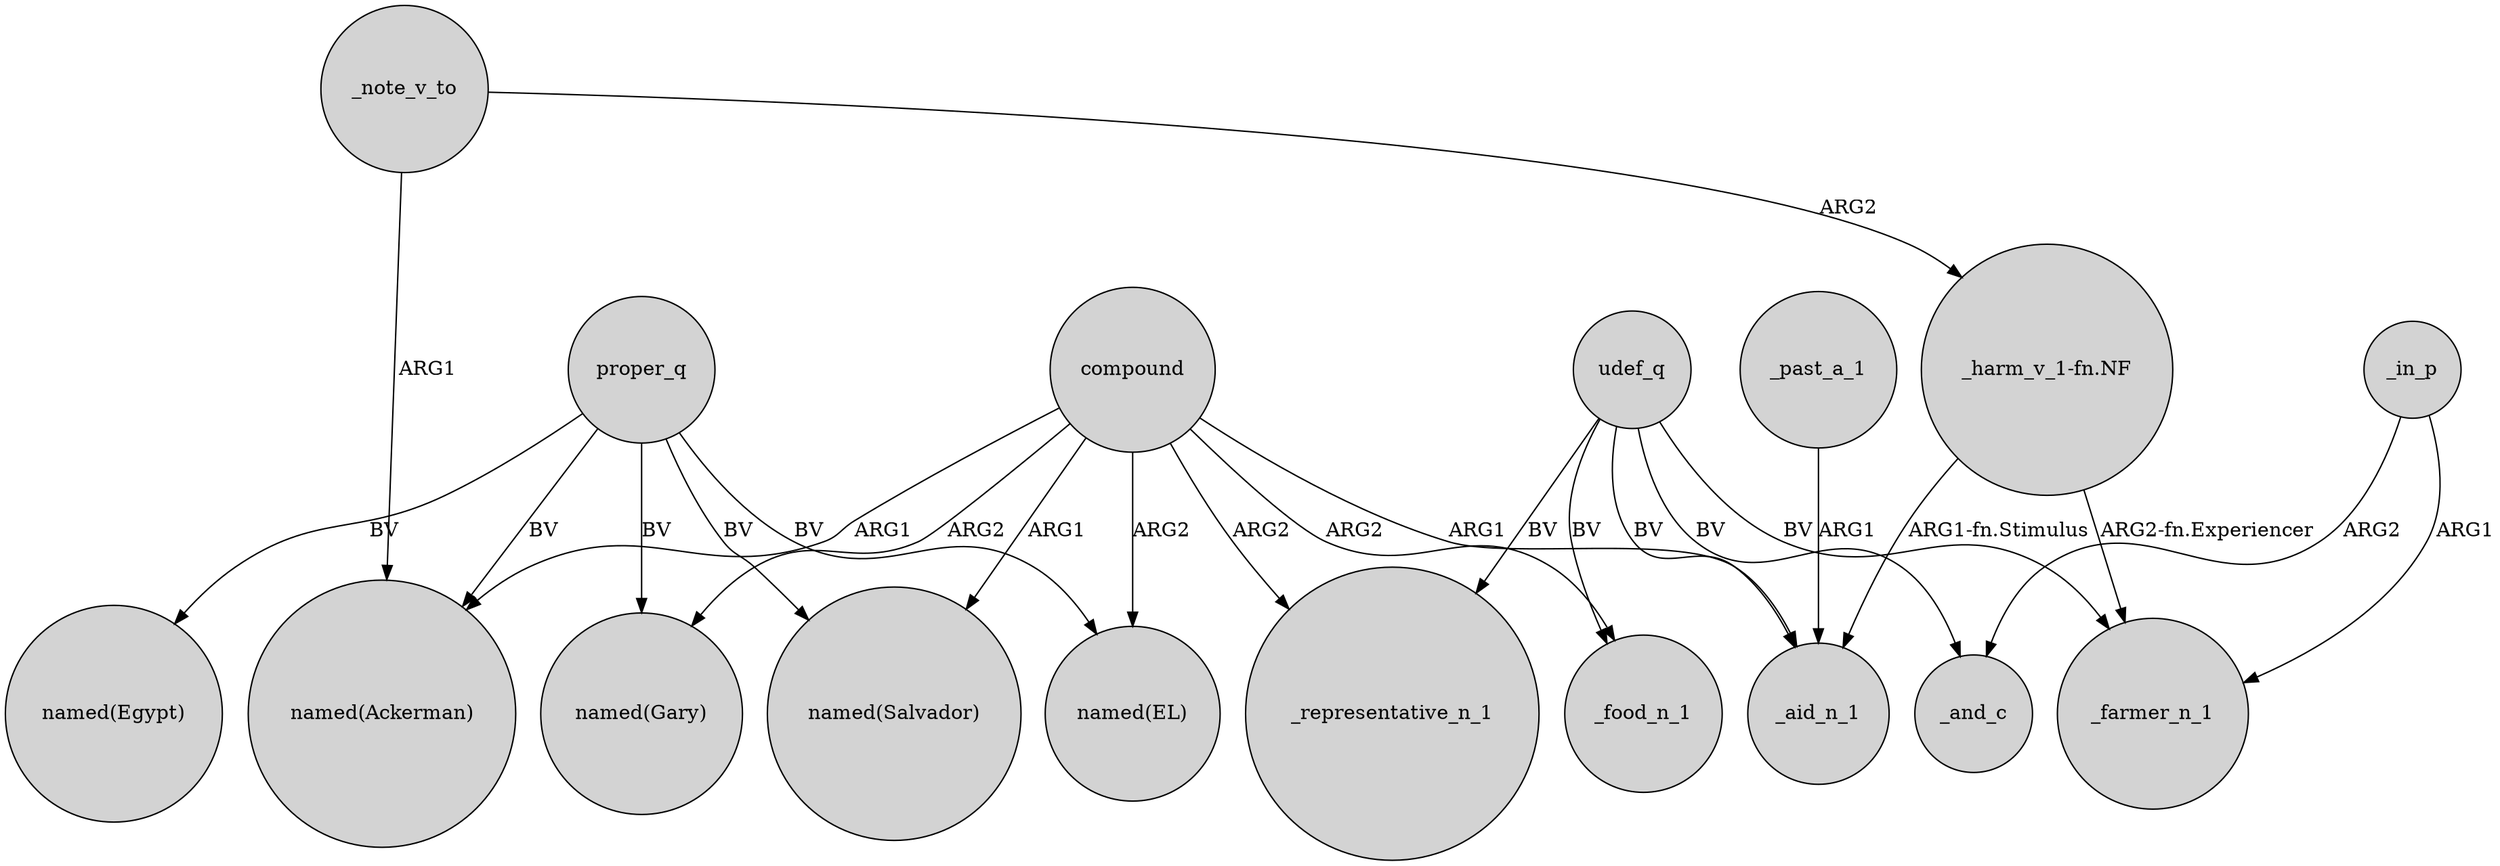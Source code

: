 digraph {
	node [shape=circle style=filled]
	_note_v_to -> "_harm_v_1-fn.NF" [label=ARG2]
	_note_v_to -> "named(Ackerman)" [label=ARG1]
	compound -> _food_n_1 [label=ARG2]
	compound -> "named(Salvador)" [label=ARG1]
	proper_q -> "named(EL)" [label=BV]
	compound -> "named(Ackerman)" [label=ARG1]
	proper_q -> "named(Gary)" [label=BV]
	udef_q -> _food_n_1 [label=BV]
	compound -> _aid_n_1 [label=ARG1]
	proper_q -> "named(Ackerman)" [label=BV]
	_in_p -> _farmer_n_1 [label=ARG1]
	compound -> _representative_n_1 [label=ARG2]
	"_harm_v_1-fn.NF" -> _aid_n_1 [label="ARG1-fn.Stimulus"]
	_past_a_1 -> _aid_n_1 [label=ARG1]
	udef_q -> _representative_n_1 [label=BV]
	compound -> "named(EL)" [label=ARG2]
	udef_q -> _farmer_n_1 [label=BV]
	proper_q -> "named(Salvador)" [label=BV]
	udef_q -> _aid_n_1 [label=BV]
	udef_q -> _and_c [label=BV]
	proper_q -> "named(Egypt)" [label=BV]
	_in_p -> _and_c [label=ARG2]
	compound -> "named(Gary)" [label=ARG2]
	"_harm_v_1-fn.NF" -> _farmer_n_1 [label="ARG2-fn.Experiencer"]
}
